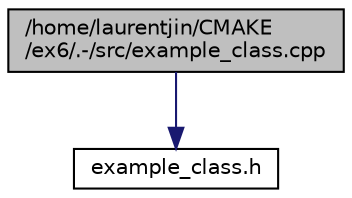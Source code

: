 digraph "/home/laurentjin/CMAKE/ex6/.-/src/example_class.cpp"
{
  edge [fontname="Helvetica",fontsize="10",labelfontname="Helvetica",labelfontsize="10"];
  node [fontname="Helvetica",fontsize="10",shape=record];
  Node0 [label="/home/laurentjin/CMAKE\l/ex6/.-/src/example_class.cpp",height=0.2,width=0.4,color="black", fillcolor="grey75", style="filled", fontcolor="black"];
  Node0 -> Node1 [color="midnightblue",fontsize="10",style="solid",fontname="Helvetica"];
  Node1 [label="example_class.h",height=0.2,width=0.4,color="black", fillcolor="white", style="filled",URL="$df/d07/example__class_8h.html",tooltip="A simple example class. "];
}
